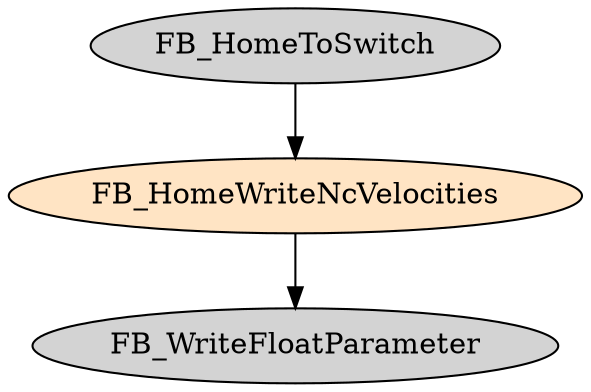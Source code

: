 digraph FB_HomeWriteNcVelocities {
     node [style=filled]
    FB_HomeWriteNcVelocities [fillcolor = bisque];
    FB_HomeToSwitch -> FB_HomeWriteNcVelocities;
    FB_HomeWriteNcVelocities -> FB_WriteFloatParameter;
}
